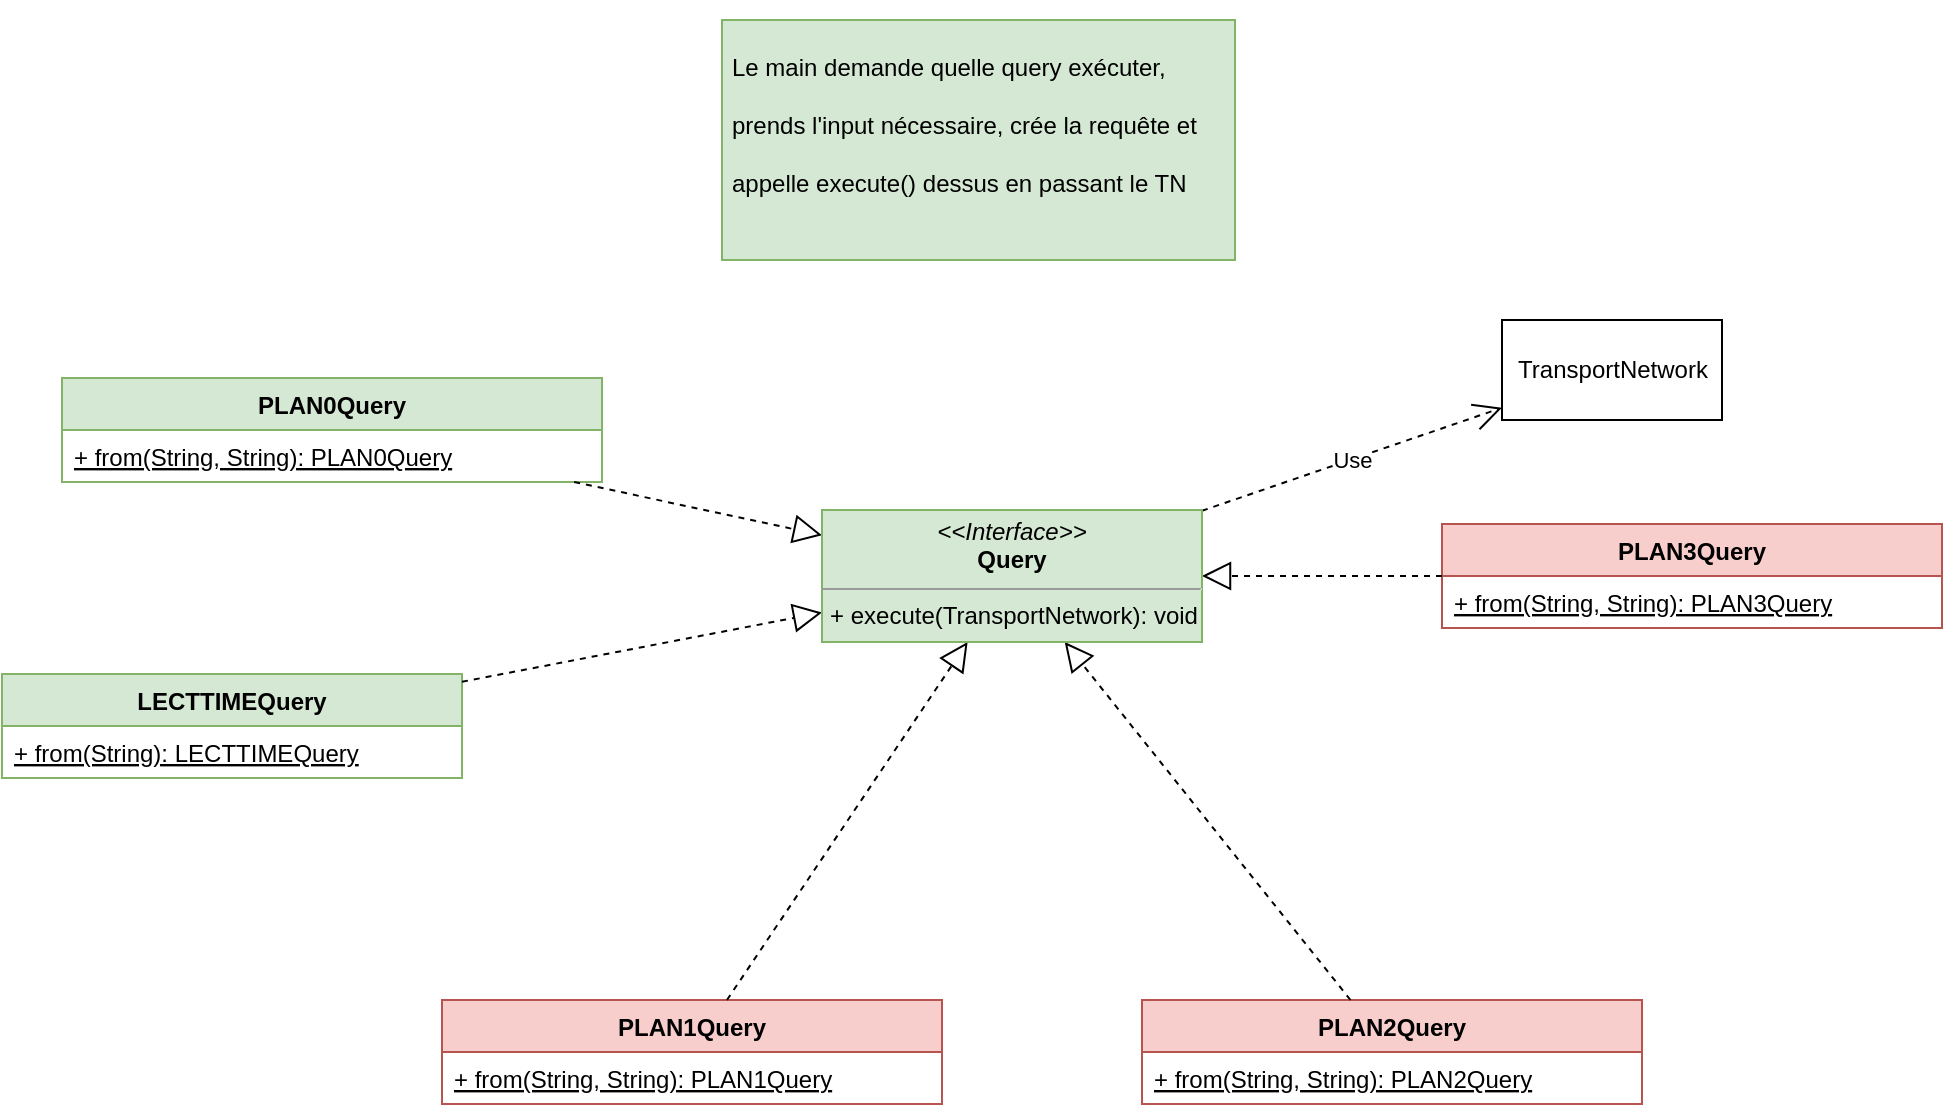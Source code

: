 <mxfile version="20.8.16" type="device"><diagram id="C5RBs43oDa-KdzZeNtuy" name="Page-1"><mxGraphModel dx="-3365" dy="1739" grid="1" gridSize="10" guides="1" tooltips="1" connect="1" arrows="1" fold="1" page="1" pageScale="1" pageWidth="1169" pageHeight="827" math="0" shadow="0"><root><mxCell id="WIyWlLk6GJQsqaUBKTNV-0"/><mxCell id="WIyWlLk6GJQsqaUBKTNV-1" parent="WIyWlLk6GJQsqaUBKTNV-0"/><mxCell id="iRH7tnjpWunAo--p0bSu-0" value="PLAN0Query" style="swimlane;fontStyle=1;align=center;verticalAlign=top;childLayout=stackLayout;horizontal=1;startSize=26;horizontalStack=0;resizeParent=1;resizeParentMax=0;resizeLast=0;collapsible=1;marginBottom=0;fillColor=#d5e8d4;strokeColor=#82b366;" vertex="1" parent="WIyWlLk6GJQsqaUBKTNV-1"><mxGeometry x="4806" y="-505" width="270" height="52" as="geometry"/></mxCell><mxCell id="iRH7tnjpWunAo--p0bSu-1" value="+ from(String, String): PLAN0Query&#10; " style="text;strokeColor=none;fillColor=none;align=left;verticalAlign=top;spacingLeft=4;spacingRight=4;overflow=hidden;rotatable=0;points=[[0,0.5],[1,0.5]];portConstraint=eastwest;fontStyle=4" vertex="1" parent="iRH7tnjpWunAo--p0bSu-0"><mxGeometry y="26" width="270" height="26" as="geometry"/></mxCell><mxCell id="iRH7tnjpWunAo--p0bSu-2" value="LECTTIMEQuery" style="swimlane;fontStyle=1;align=center;verticalAlign=top;childLayout=stackLayout;horizontal=1;startSize=26;horizontalStack=0;resizeParent=1;resizeParentMax=0;resizeLast=0;collapsible=1;marginBottom=0;fillColor=#d5e8d4;strokeColor=#82b366;" vertex="1" parent="WIyWlLk6GJQsqaUBKTNV-1"><mxGeometry x="4776" y="-357" width="230" height="52" as="geometry"/></mxCell><mxCell id="iRH7tnjpWunAo--p0bSu-3" value="+ from(String): LECTTIMEQuery" style="text;strokeColor=none;fillColor=none;align=left;verticalAlign=top;spacingLeft=4;spacingRight=4;overflow=hidden;rotatable=0;points=[[0,0.5],[1,0.5]];portConstraint=eastwest;fontStyle=4" vertex="1" parent="iRH7tnjpWunAo--p0bSu-2"><mxGeometry y="26" width="230" height="26" as="geometry"/></mxCell><mxCell id="iRH7tnjpWunAo--p0bSu-4" value="PLAN1Query" style="swimlane;fontStyle=1;align=center;verticalAlign=top;childLayout=stackLayout;horizontal=1;startSize=26;horizontalStack=0;resizeParent=1;resizeParentMax=0;resizeLast=0;collapsible=1;marginBottom=0;fillColor=#f8cecc;strokeColor=#b85450;" vertex="1" parent="WIyWlLk6GJQsqaUBKTNV-1"><mxGeometry x="4996" y="-194" width="250" height="52" as="geometry"/></mxCell><mxCell id="iRH7tnjpWunAo--p0bSu-5" value="+ from(String, String): PLAN1Query" style="text;strokeColor=none;fillColor=none;align=left;verticalAlign=top;spacingLeft=4;spacingRight=4;overflow=hidden;rotatable=0;points=[[0,0.5],[1,0.5]];portConstraint=eastwest;fontStyle=4" vertex="1" parent="iRH7tnjpWunAo--p0bSu-4"><mxGeometry y="26" width="250" height="26" as="geometry"/></mxCell><mxCell id="iRH7tnjpWunAo--p0bSu-6" value="PLAN2Query" style="swimlane;fontStyle=1;align=center;verticalAlign=top;childLayout=stackLayout;horizontal=1;startSize=26;horizontalStack=0;resizeParent=1;resizeParentMax=0;resizeLast=0;collapsible=1;marginBottom=0;fillColor=#f8cecc;strokeColor=#b85450;" vertex="1" parent="WIyWlLk6GJQsqaUBKTNV-1"><mxGeometry x="5346" y="-194" width="250" height="52" as="geometry"/></mxCell><mxCell id="iRH7tnjpWunAo--p0bSu-7" value="+ from(String, String): PLAN2Query" style="text;strokeColor=none;fillColor=none;align=left;verticalAlign=top;spacingLeft=4;spacingRight=4;overflow=hidden;rotatable=0;points=[[0,0.5],[1,0.5]];portConstraint=eastwest;fontStyle=4" vertex="1" parent="iRH7tnjpWunAo--p0bSu-6"><mxGeometry y="26" width="250" height="26" as="geometry"/></mxCell><mxCell id="iRH7tnjpWunAo--p0bSu-8" value="PLAN3Query" style="swimlane;fontStyle=1;align=center;verticalAlign=top;childLayout=stackLayout;horizontal=1;startSize=26;horizontalStack=0;resizeParent=1;resizeParentMax=0;resizeLast=0;collapsible=1;marginBottom=0;fillColor=#f8cecc;strokeColor=#b85450;" vertex="1" parent="WIyWlLk6GJQsqaUBKTNV-1"><mxGeometry x="5496" y="-432" width="250" height="52" as="geometry"/></mxCell><mxCell id="iRH7tnjpWunAo--p0bSu-9" value="+ from(String, String): PLAN3Query" style="text;align=left;verticalAlign=top;spacingLeft=4;spacingRight=4;overflow=hidden;rotatable=0;points=[[0,0.5],[1,0.5]];portConstraint=eastwest;fontStyle=4" vertex="1" parent="iRH7tnjpWunAo--p0bSu-8"><mxGeometry y="26" width="250" height="26" as="geometry"/></mxCell><mxCell id="iRH7tnjpWunAo--p0bSu-10" value="Use" style="endArrow=open;endSize=12;dashed=1;html=1;rounded=0;" edge="1" parent="WIyWlLk6GJQsqaUBKTNV-1" source="iRH7tnjpWunAo--p0bSu-18" target="iRH7tnjpWunAo--p0bSu-17"><mxGeometry width="160" relative="1" as="geometry"><mxPoint x="5370.286" y="-444" as="sourcePoint"/><mxPoint x="5548" y="-446.145" as="targetPoint"/></mxGeometry></mxCell><mxCell id="iRH7tnjpWunAo--p0bSu-11" value="" style="endArrow=block;dashed=1;endFill=0;endSize=12;html=1;rounded=0;" edge="1" parent="WIyWlLk6GJQsqaUBKTNV-1" source="iRH7tnjpWunAo--p0bSu-0" target="iRH7tnjpWunAo--p0bSu-18"><mxGeometry width="160" relative="1" as="geometry"><mxPoint x="5224.5" y="-395.5" as="sourcePoint"/><mxPoint x="5186" y="-435.681" as="targetPoint"/></mxGeometry></mxCell><mxCell id="iRH7tnjpWunAo--p0bSu-12" value="" style="endArrow=block;dashed=1;endFill=0;endSize=12;html=1;rounded=0;" edge="1" parent="WIyWlLk6GJQsqaUBKTNV-1" source="iRH7tnjpWunAo--p0bSu-2" target="iRH7tnjpWunAo--p0bSu-18"><mxGeometry width="160" relative="1" as="geometry"><mxPoint x="5068" y="-411.5" as="sourcePoint"/><mxPoint x="5186" y="-395.975" as="targetPoint"/></mxGeometry></mxCell><mxCell id="iRH7tnjpWunAo--p0bSu-13" value="" style="endArrow=block;dashed=1;endFill=0;endSize=12;html=1;rounded=0;" edge="1" parent="WIyWlLk6GJQsqaUBKTNV-1" source="iRH7tnjpWunAo--p0bSu-4" target="iRH7tnjpWunAo--p0bSu-18"><mxGeometry width="160" relative="1" as="geometry"><mxPoint x="5058.348" y="-325.5" as="sourcePoint"/><mxPoint x="5268.84" y="-392" as="targetPoint"/></mxGeometry></mxCell><mxCell id="iRH7tnjpWunAo--p0bSu-14" value="" style="endArrow=block;dashed=1;endFill=0;endSize=12;html=1;rounded=0;" edge="1" parent="WIyWlLk6GJQsqaUBKTNV-1" source="iRH7tnjpWunAo--p0bSu-6" target="iRH7tnjpWunAo--p0bSu-18"><mxGeometry width="160" relative="1" as="geometry"><mxPoint x="5112.904" y="-228.5" as="sourcePoint"/><mxPoint x="5305.24" y="-392" as="targetPoint"/></mxGeometry></mxCell><mxCell id="iRH7tnjpWunAo--p0bSu-15" value="" style="endArrow=block;dashed=1;endFill=0;endSize=12;html=1;rounded=0;" edge="1" parent="WIyWlLk6GJQsqaUBKTNV-1" source="iRH7tnjpWunAo--p0bSu-8" target="iRH7tnjpWunAo--p0bSu-18"><mxGeometry width="160" relative="1" as="geometry"><mxPoint x="5410.608" y="-228.5" as="sourcePoint"/><mxPoint x="5386" y="-414.418" as="targetPoint"/></mxGeometry></mxCell><mxCell id="iRH7tnjpWunAo--p0bSu-16" value="&lt;h1&gt;&lt;span style=&quot;background-color: initial; font-size: 12px; font-weight: normal;&quot;&gt;Le main demande quelle query exécuter, prends l'input nécessaire, crée la requête et appelle execute() dessus en passant le TN&lt;/span&gt;&lt;br&gt;&lt;/h1&gt;" style="text;html=1;strokeColor=#82b366;fillColor=#d5e8d4;spacing=5;spacingTop=-20;whiteSpace=wrap;overflow=hidden;rounded=0;" vertex="1" parent="WIyWlLk6GJQsqaUBKTNV-1"><mxGeometry x="5136" y="-684" width="256.5" height="120" as="geometry"/></mxCell><mxCell id="iRH7tnjpWunAo--p0bSu-17" value="TransportNetwork" style="html=1;" vertex="1" parent="WIyWlLk6GJQsqaUBKTNV-1"><mxGeometry x="5526" y="-534" width="110" height="50" as="geometry"/></mxCell><mxCell id="iRH7tnjpWunAo--p0bSu-18" value="&lt;p style=&quot;margin:0px;margin-top:4px;text-align:center;&quot;&gt;&lt;i&gt;&amp;lt;&amp;lt;Interface&amp;gt;&amp;gt;&lt;/i&gt;&lt;br&gt;&lt;b&gt;Query&lt;/b&gt;&lt;/p&gt;&lt;hr size=&quot;1&quot;&gt;&lt;p style=&quot;margin:0px;margin-left:4px;&quot;&gt;+ execute(TransportNetwork): void&lt;br&gt;&lt;/p&gt;" style="verticalAlign=top;align=left;overflow=fill;fontSize=12;fontFamily=Helvetica;html=1;fillColor=#d5e8d4;strokeColor=#82b366;" vertex="1" parent="WIyWlLk6GJQsqaUBKTNV-1"><mxGeometry x="5186" y="-439" width="190" height="66" as="geometry"/></mxCell></root></mxGraphModel></diagram></mxfile>